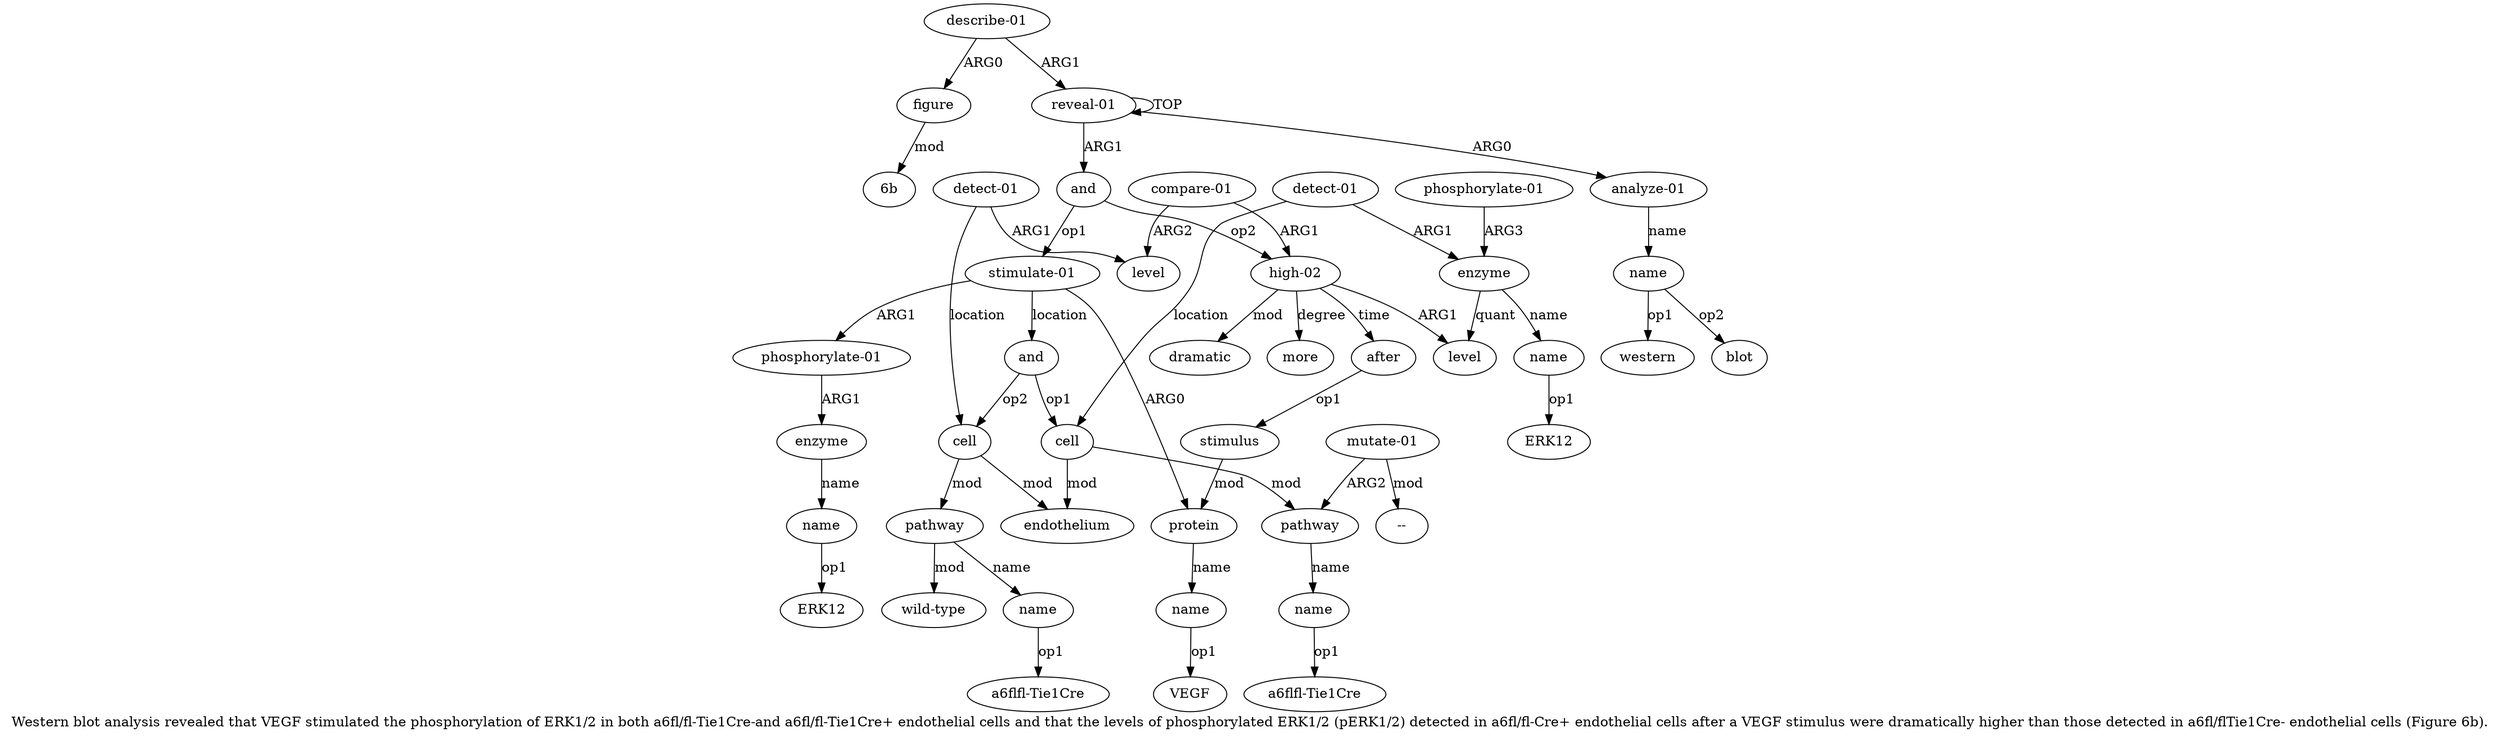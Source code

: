 digraph  {
	graph [label="Western blot analysis revealed that VEGF stimulated the phosphorylation of ERK1/2 in both a6fl/fl-Tie1Cre-and a6fl/fl-Tie1Cre+ endothelial \
cells and that the levels of phosphorylated ERK1/2 (pERK1/2) detected in a6fl/fl-Cre+ endothelial cells after a VEGF stimulus were \
dramatically higher than those detected in a6fl/flTie1Cre- endothelial cells (Figure 6b)."];
	node [label="\N"];
	a20	 [color=black,
		gold_ind=20,
		gold_label="high-02",
		label="high-02",
		test_ind=20,
		test_label="high-02"];
	a21	 [color=black,
		gold_ind=21,
		gold_label=level,
		label=level,
		test_ind=21,
		test_label=level];
	a20 -> a21 [key=0,
	color=black,
	gold_label=ARG1,
	label=ARG1,
	test_label=ARG1];
a26 [color=black,
	gold_ind=26,
	gold_label=dramatic,
	label=dramatic,
	test_ind=26,
	test_label=dramatic];
a20 -> a26 [key=0,
color=black,
gold_label=mod,
label=mod,
test_label=mod];
a27 [color=black,
gold_ind=27,
gold_label=after,
label=after,
test_ind=27,
test_label=after];
a20 -> a27 [key=0,
color=black,
gold_label=time,
label=time,
test_label=time];
a29 [color=black,
gold_ind=29,
gold_label=more,
label=more,
test_ind=29,
test_label=more];
a20 -> a29 [key=0,
color=black,
gold_label=degree,
label=degree,
test_label=degree];
a22 [color=black,
gold_ind=22,
gold_label=enzyme,
label=enzyme,
test_ind=22,
test_label=enzyme];
a22 -> a21 [key=0,
color=black,
gold_label=quant,
label=quant,
test_label=quant];
a23 [color=black,
gold_ind=23,
gold_label=name,
label=name,
test_ind=23,
test_label=name];
a22 -> a23 [key=0,
color=black,
gold_label=name,
label=name,
test_label=name];
"a23 ERK12" [color=black,
gold_ind=-1,
gold_label=ERK12,
label=ERK12,
test_ind=-1,
test_label=ERK12];
a23 -> "a23 ERK12" [key=0,
color=black,
gold_label=op1,
label=op1,
test_label=op1];
a24 [color=black,
gold_ind=24,
gold_label="phosphorylate-01",
label="phosphorylate-01",
test_ind=24,
test_label="phosphorylate-01"];
a24 -> a22 [key=0,
color=black,
gold_label=ARG3,
label=ARG3,
test_label=ARG3];
a25 [color=black,
gold_ind=25,
gold_label="detect-01",
label="detect-01",
test_ind=25,
test_label="detect-01"];
a25 -> a22 [key=0,
color=black,
gold_label=ARG1,
label=ARG1,
test_label=ARG1];
a11 [color=black,
gold_ind=11,
gold_label=cell,
label=cell,
test_ind=11,
test_label=cell];
a25 -> a11 [key=0,
color=black,
gold_label=location,
label=location,
test_label=location];
a28 [color=black,
gold_ind=28,
gold_label=stimulus,
label=stimulus,
test_ind=28,
test_label=stimulus];
a27 -> a28 [key=0,
color=black,
gold_label=op1,
label=op1,
test_label=op1];
a5 [color=black,
gold_ind=5,
gold_label=protein,
label=protein,
test_ind=5,
test_label=protein];
a28 -> a5 [key=0,
color=black,
gold_label=mod,
label=mod,
test_label=mod];
a31 [color=black,
gold_ind=31,
gold_label=level,
label=level,
test_ind=31,
test_label=level];
a30 [color=black,
gold_ind=30,
gold_label="compare-01",
label="compare-01",
test_ind=30,
test_label="compare-01"];
a30 -> a20 [key=0,
color=black,
gold_label=ARG1,
label=ARG1,
test_label=ARG1];
a30 -> a31 [key=0,
color=black,
gold_label=ARG2,
label=ARG2,
test_label=ARG2];
"a2 western" [color=black,
gold_ind=-1,
gold_label=western,
label=western,
test_ind=-1,
test_label=western];
a33 [color=black,
gold_ind=33,
gold_label="describe-01",
label="describe-01",
test_ind=33,
test_label="describe-01"];
a34 [color=black,
gold_ind=34,
gold_label=figure,
label=figure,
test_ind=34,
test_label=figure];
a33 -> a34 [key=0,
color=black,
gold_label=ARG0,
label=ARG0,
test_label=ARG0];
a0 [color=black,
gold_ind=0,
gold_label="reveal-01",
label="reveal-01",
test_ind=0,
test_label="reveal-01"];
a33 -> a0 [key=0,
color=black,
gold_label=ARG1,
label=ARG1,
test_label=ARG1];
"a34 6b" [color=black,
gold_ind=-1,
gold_label="6b",
label="6b",
test_ind=-1,
test_label="6b"];
a34 -> "a34 6b" [key=0,
color=black,
gold_label=mod,
label=mod,
test_label=mod];
"a14 --" [color=black,
gold_ind=-1,
gold_label="--",
label="--",
test_ind=-1,
test_label="--"];
"a6 VEGF" [color=black,
gold_ind=-1,
gold_label=VEGF,
label=VEGF,
test_ind=-1,
test_label=VEGF];
"a9 ERK12" [color=black,
gold_ind=-1,
gold_label=ERK12,
label=ERK12,
test_ind=-1,
test_label=ERK12];
a32 [color=black,
gold_ind=32,
gold_label="detect-01",
label="detect-01",
test_ind=32,
test_label="detect-01"];
a32 -> a31 [key=0,
color=black,
gold_label=ARG1,
label=ARG1,
test_label=ARG1];
a16 [color=black,
gold_ind=16,
gold_label=cell,
label=cell,
test_ind=16,
test_label=cell];
a32 -> a16 [key=0,
color=black,
gold_label=location,
label=location,
test_label=location];
a15 [color=black,
gold_ind=15,
gold_label=endothelium,
label=endothelium,
test_ind=15,
test_label=endothelium];
a14 [color=black,
gold_ind=14,
gold_label="mutate-01",
label="mutate-01",
test_ind=14,
test_label="mutate-01"];
a14 -> "a14 --" [key=0,
color=black,
gold_label=mod,
label=mod,
test_label=mod];
a12 [color=black,
gold_ind=12,
gold_label=pathway,
label=pathway,
test_ind=12,
test_label=pathway];
a14 -> a12 [key=0,
color=black,
gold_label=ARG2,
label=ARG2,
test_label=ARG2];
a17 [color=black,
gold_ind=17,
gold_label=pathway,
label=pathway,
test_ind=17,
test_label=pathway];
a19 [color=black,
gold_ind=19,
gold_label="wild-type",
label="wild-type",
test_ind=19,
test_label="wild-type"];
a17 -> a19 [key=0,
color=black,
gold_label=mod,
label=mod,
test_label=mod];
a18 [color=black,
gold_ind=18,
gold_label=name,
label=name,
test_ind=18,
test_label=name];
a17 -> a18 [key=0,
color=black,
gold_label=name,
label=name,
test_label=name];
a16 -> a15 [key=0,
color=black,
gold_label=mod,
label=mod,
test_label=mod];
a16 -> a17 [key=0,
color=black,
gold_label=mod,
label=mod,
test_label=mod];
a11 -> a15 [key=0,
color=black,
gold_label=mod,
label=mod,
test_label=mod];
a11 -> a12 [key=0,
color=black,
gold_label=mod,
label=mod,
test_label=mod];
a10 [color=black,
gold_ind=10,
gold_label=and,
label=and,
test_ind=10,
test_label=and];
a10 -> a16 [key=0,
color=black,
gold_label=op2,
label=op2,
test_label=op2];
a10 -> a11 [key=0,
color=black,
gold_label=op1,
label=op1,
test_label=op1];
a13 [color=black,
gold_ind=13,
gold_label=name,
label=name,
test_ind=13,
test_label=name];
"a13 a6flfl-Tie1Cre" [color=black,
gold_ind=-1,
gold_label="a6flfl-Tie1Cre",
label="a6flfl-Tie1Cre",
test_ind=-1,
test_label="a6flfl-Tie1Cre"];
a13 -> "a13 a6flfl-Tie1Cre" [key=0,
color=black,
gold_label=op1,
label=op1,
test_label=op1];
a12 -> a13 [key=0,
color=black,
gold_label=name,
label=name,
test_label=name];
"a18 a6flfl-Tie1Cre" [color=black,
gold_ind=-1,
gold_label="a6flfl-Tie1Cre",
label="a6flfl-Tie1Cre",
test_ind=-1,
test_label="a6flfl-Tie1Cre"];
a18 -> "a18 a6flfl-Tie1Cre" [key=0,
color=black,
gold_label=op1,
label=op1,
test_label=op1];
a1 [color=black,
gold_ind=1,
gold_label="analyze-01",
label="analyze-01",
test_ind=1,
test_label="analyze-01"];
a2 [color=black,
gold_ind=2,
gold_label=name,
label=name,
test_ind=2,
test_label=name];
a1 -> a2 [key=0,
color=black,
gold_label=name,
label=name,
test_label=name];
a0 -> a1 [key=0,
color=black,
gold_label=ARG0,
label=ARG0,
test_label=ARG0];
a0 -> a0 [key=0,
color=black,
gold_label=TOP,
label=TOP,
test_label=TOP];
a3 [color=black,
gold_ind=3,
gold_label=and,
label=and,
test_ind=3,
test_label=and];
a0 -> a3 [key=0,
color=black,
gold_label=ARG1,
label=ARG1,
test_label=ARG1];
a3 -> a20 [key=0,
color=black,
gold_label=op2,
label=op2,
test_label=op2];
a4 [color=black,
gold_ind=4,
gold_label="stimulate-01",
label="stimulate-01",
test_ind=4,
test_label="stimulate-01"];
a3 -> a4 [key=0,
color=black,
gold_label=op1,
label=op1,
test_label=op1];
a2 -> "a2 western" [key=0,
color=black,
gold_label=op1,
label=op1,
test_label=op1];
"a2 blot" [color=black,
gold_ind=-1,
gold_label=blot,
label=blot,
test_ind=-1,
test_label=blot];
a2 -> "a2 blot" [key=0,
color=black,
gold_label=op2,
label=op2,
test_label=op2];
a6 [color=black,
gold_ind=6,
gold_label=name,
label=name,
test_ind=6,
test_label=name];
a5 -> a6 [key=0,
color=black,
gold_label=name,
label=name,
test_label=name];
a4 -> a10 [key=0,
color=black,
gold_label=location,
label=location,
test_label=location];
a4 -> a5 [key=0,
color=black,
gold_label=ARG0,
label=ARG0,
test_label=ARG0];
a7 [color=black,
gold_ind=7,
gold_label="phosphorylate-01",
label="phosphorylate-01",
test_ind=7,
test_label="phosphorylate-01"];
a4 -> a7 [key=0,
color=black,
gold_label=ARG1,
label=ARG1,
test_label=ARG1];
a8 [color=black,
gold_ind=8,
gold_label=enzyme,
label=enzyme,
test_ind=8,
test_label=enzyme];
a7 -> a8 [key=0,
color=black,
gold_label=ARG1,
label=ARG1,
test_label=ARG1];
a6 -> "a6 VEGF" [key=0,
color=black,
gold_label=op1,
label=op1,
test_label=op1];
a9 [color=black,
gold_ind=9,
gold_label=name,
label=name,
test_ind=9,
test_label=name];
a9 -> "a9 ERK12" [key=0,
color=black,
gold_label=op1,
label=op1,
test_label=op1];
a8 -> a9 [key=0,
color=black,
gold_label=name,
label=name,
test_label=name];
}
